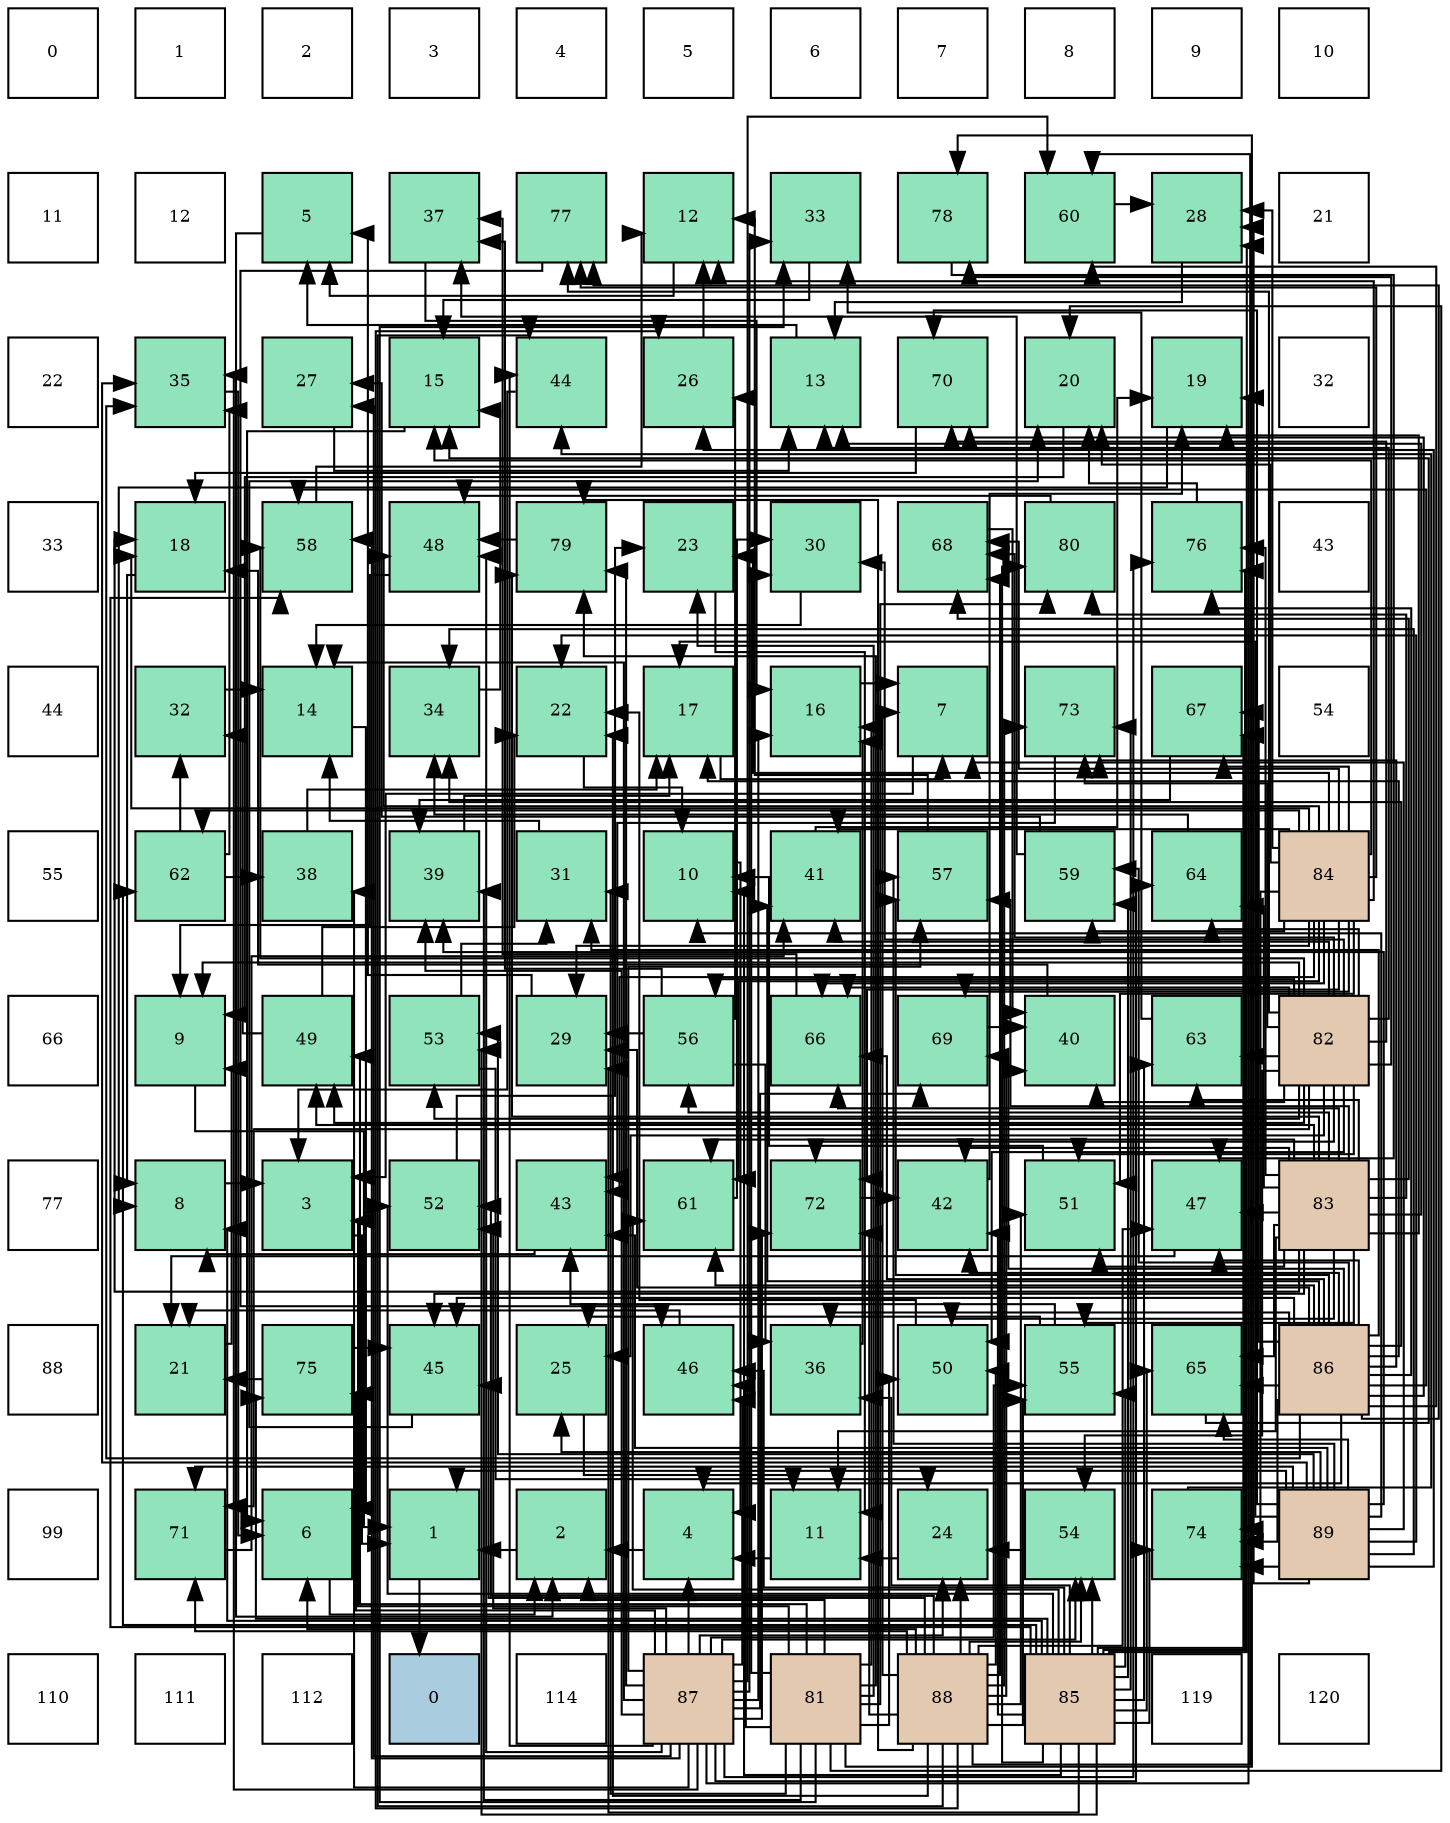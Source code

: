 digraph layout{
 rankdir=TB;
 splines=ortho;
 node [style=filled shape=square fixedsize=true width=0.6];
0[label="0", fontsize=8, fillcolor="#ffffff"];
1[label="1", fontsize=8, fillcolor="#ffffff"];
2[label="2", fontsize=8, fillcolor="#ffffff"];
3[label="3", fontsize=8, fillcolor="#ffffff"];
4[label="4", fontsize=8, fillcolor="#ffffff"];
5[label="5", fontsize=8, fillcolor="#ffffff"];
6[label="6", fontsize=8, fillcolor="#ffffff"];
7[label="7", fontsize=8, fillcolor="#ffffff"];
8[label="8", fontsize=8, fillcolor="#ffffff"];
9[label="9", fontsize=8, fillcolor="#ffffff"];
10[label="10", fontsize=8, fillcolor="#ffffff"];
11[label="11", fontsize=8, fillcolor="#ffffff"];
12[label="12", fontsize=8, fillcolor="#ffffff"];
13[label="5", fontsize=8, fillcolor="#91e3bb"];
14[label="37", fontsize=8, fillcolor="#91e3bb"];
15[label="77", fontsize=8, fillcolor="#91e3bb"];
16[label="12", fontsize=8, fillcolor="#91e3bb"];
17[label="33", fontsize=8, fillcolor="#91e3bb"];
18[label="78", fontsize=8, fillcolor="#91e3bb"];
19[label="60", fontsize=8, fillcolor="#91e3bb"];
20[label="28", fontsize=8, fillcolor="#91e3bb"];
21[label="21", fontsize=8, fillcolor="#ffffff"];
22[label="22", fontsize=8, fillcolor="#ffffff"];
23[label="35", fontsize=8, fillcolor="#91e3bb"];
24[label="27", fontsize=8, fillcolor="#91e3bb"];
25[label="15", fontsize=8, fillcolor="#91e3bb"];
26[label="44", fontsize=8, fillcolor="#91e3bb"];
27[label="26", fontsize=8, fillcolor="#91e3bb"];
28[label="13", fontsize=8, fillcolor="#91e3bb"];
29[label="70", fontsize=8, fillcolor="#91e3bb"];
30[label="20", fontsize=8, fillcolor="#91e3bb"];
31[label="19", fontsize=8, fillcolor="#91e3bb"];
32[label="32", fontsize=8, fillcolor="#ffffff"];
33[label="33", fontsize=8, fillcolor="#ffffff"];
34[label="18", fontsize=8, fillcolor="#91e3bb"];
35[label="58", fontsize=8, fillcolor="#91e3bb"];
36[label="48", fontsize=8, fillcolor="#91e3bb"];
37[label="79", fontsize=8, fillcolor="#91e3bb"];
38[label="23", fontsize=8, fillcolor="#91e3bb"];
39[label="30", fontsize=8, fillcolor="#91e3bb"];
40[label="68", fontsize=8, fillcolor="#91e3bb"];
41[label="80", fontsize=8, fillcolor="#91e3bb"];
42[label="76", fontsize=8, fillcolor="#91e3bb"];
43[label="43", fontsize=8, fillcolor="#ffffff"];
44[label="44", fontsize=8, fillcolor="#ffffff"];
45[label="32", fontsize=8, fillcolor="#91e3bb"];
46[label="14", fontsize=8, fillcolor="#91e3bb"];
47[label="34", fontsize=8, fillcolor="#91e3bb"];
48[label="22", fontsize=8, fillcolor="#91e3bb"];
49[label="17", fontsize=8, fillcolor="#91e3bb"];
50[label="16", fontsize=8, fillcolor="#91e3bb"];
51[label="7", fontsize=8, fillcolor="#91e3bb"];
52[label="73", fontsize=8, fillcolor="#91e3bb"];
53[label="67", fontsize=8, fillcolor="#91e3bb"];
54[label="54", fontsize=8, fillcolor="#ffffff"];
55[label="55", fontsize=8, fillcolor="#ffffff"];
56[label="62", fontsize=8, fillcolor="#91e3bb"];
57[label="38", fontsize=8, fillcolor="#91e3bb"];
58[label="39", fontsize=8, fillcolor="#91e3bb"];
59[label="31", fontsize=8, fillcolor="#91e3bb"];
60[label="10", fontsize=8, fillcolor="#91e3bb"];
61[label="41", fontsize=8, fillcolor="#91e3bb"];
62[label="57", fontsize=8, fillcolor="#91e3bb"];
63[label="59", fontsize=8, fillcolor="#91e3bb"];
64[label="64", fontsize=8, fillcolor="#91e3bb"];
65[label="84", fontsize=8, fillcolor="#e3c9af"];
66[label="66", fontsize=8, fillcolor="#ffffff"];
67[label="9", fontsize=8, fillcolor="#91e3bb"];
68[label="49", fontsize=8, fillcolor="#91e3bb"];
69[label="53", fontsize=8, fillcolor="#91e3bb"];
70[label="29", fontsize=8, fillcolor="#91e3bb"];
71[label="56", fontsize=8, fillcolor="#91e3bb"];
72[label="66", fontsize=8, fillcolor="#91e3bb"];
73[label="69", fontsize=8, fillcolor="#91e3bb"];
74[label="40", fontsize=8, fillcolor="#91e3bb"];
75[label="63", fontsize=8, fillcolor="#91e3bb"];
76[label="82", fontsize=8, fillcolor="#e3c9af"];
77[label="77", fontsize=8, fillcolor="#ffffff"];
78[label="8", fontsize=8, fillcolor="#91e3bb"];
79[label="3", fontsize=8, fillcolor="#91e3bb"];
80[label="52", fontsize=8, fillcolor="#91e3bb"];
81[label="43", fontsize=8, fillcolor="#91e3bb"];
82[label="61", fontsize=8, fillcolor="#91e3bb"];
83[label="72", fontsize=8, fillcolor="#91e3bb"];
84[label="42", fontsize=8, fillcolor="#91e3bb"];
85[label="51", fontsize=8, fillcolor="#91e3bb"];
86[label="47", fontsize=8, fillcolor="#91e3bb"];
87[label="83", fontsize=8, fillcolor="#e3c9af"];
88[label="88", fontsize=8, fillcolor="#ffffff"];
89[label="21", fontsize=8, fillcolor="#91e3bb"];
90[label="75", fontsize=8, fillcolor="#91e3bb"];
91[label="45", fontsize=8, fillcolor="#91e3bb"];
92[label="25", fontsize=8, fillcolor="#91e3bb"];
93[label="46", fontsize=8, fillcolor="#91e3bb"];
94[label="36", fontsize=8, fillcolor="#91e3bb"];
95[label="50", fontsize=8, fillcolor="#91e3bb"];
96[label="55", fontsize=8, fillcolor="#91e3bb"];
97[label="65", fontsize=8, fillcolor="#91e3bb"];
98[label="86", fontsize=8, fillcolor="#e3c9af"];
99[label="99", fontsize=8, fillcolor="#ffffff"];
100[label="71", fontsize=8, fillcolor="#91e3bb"];
101[label="6", fontsize=8, fillcolor="#91e3bb"];
102[label="1", fontsize=8, fillcolor="#91e3bb"];
103[label="2", fontsize=8, fillcolor="#91e3bb"];
104[label="4", fontsize=8, fillcolor="#91e3bb"];
105[label="11", fontsize=8, fillcolor="#91e3bb"];
106[label="24", fontsize=8, fillcolor="#91e3bb"];
107[label="54", fontsize=8, fillcolor="#91e3bb"];
108[label="74", fontsize=8, fillcolor="#91e3bb"];
109[label="89", fontsize=8, fillcolor="#e3c9af"];
110[label="110", fontsize=8, fillcolor="#ffffff"];
111[label="111", fontsize=8, fillcolor="#ffffff"];
112[label="112", fontsize=8, fillcolor="#ffffff"];
113[label="0", fontsize=8, fillcolor="#a9ccde"];
114[label="114", fontsize=8, fillcolor="#ffffff"];
115[label="87", fontsize=8, fillcolor="#e3c9af"];
116[label="81", fontsize=8, fillcolor="#e3c9af"];
117[label="88", fontsize=8, fillcolor="#e3c9af"];
118[label="85", fontsize=8, fillcolor="#e3c9af"];
119[label="119", fontsize=8, fillcolor="#ffffff"];
120[label="120", fontsize=8, fillcolor="#ffffff"];
edge [constraint=false, style=vis];102 -> 113;
103 -> 102;
79 -> 102;
104 -> 103;
13 -> 103;
101 -> 103;
51 -> 79;
78 -> 79;
67 -> 102;
60 -> 104;
105 -> 104;
16 -> 13;
28 -> 13;
46 -> 101;
25 -> 101;
50 -> 51;
49 -> 51;
34 -> 78;
31 -> 78;
30 -> 67;
89 -> 67;
48 -> 60;
38 -> 105;
106 -> 105;
92 -> 105;
27 -> 16;
24 -> 28;
20 -> 28;
70 -> 13;
39 -> 46;
59 -> 46;
45 -> 46;
17 -> 25;
47 -> 25;
23 -> 101;
94 -> 50;
14 -> 50;
57 -> 49;
58 -> 49;
74 -> 34;
61 -> 31;
84 -> 31;
81 -> 78;
26 -> 79;
91 -> 30;
93 -> 89;
86 -> 89;
36 -> 67;
68 -> 48;
68 -> 45;
95 -> 48;
85 -> 60;
80 -> 38;
69 -> 106;
69 -> 59;
107 -> 106;
96 -> 92;
96 -> 81;
71 -> 27;
71 -> 70;
71 -> 94;
71 -> 14;
62 -> 16;
35 -> 16;
63 -> 24;
63 -> 14;
19 -> 20;
82 -> 39;
56 -> 45;
56 -> 23;
56 -> 57;
75 -> 17;
64 -> 47;
97 -> 25;
72 -> 14;
53 -> 58;
40 -> 74;
73 -> 74;
29 -> 34;
100 -> 61;
83 -> 84;
52 -> 81;
108 -> 26;
90 -> 89;
90 -> 91;
42 -> 30;
15 -> 93;
18 -> 86;
37 -> 36;
41 -> 36;
116 -> 103;
116 -> 79;
116 -> 50;
116 -> 30;
116 -> 38;
116 -> 39;
116 -> 59;
116 -> 17;
116 -> 58;
116 -> 93;
116 -> 68;
116 -> 95;
116 -> 18;
116 -> 37;
116 -> 41;
76 -> 67;
76 -> 28;
76 -> 92;
76 -> 39;
76 -> 74;
76 -> 61;
76 -> 68;
76 -> 95;
76 -> 85;
76 -> 69;
76 -> 107;
76 -> 71;
76 -> 35;
76 -> 75;
76 -> 64;
76 -> 72;
76 -> 40;
76 -> 29;
76 -> 100;
76 -> 83;
76 -> 52;
76 -> 15;
76 -> 18;
87 -> 105;
87 -> 28;
87 -> 34;
87 -> 31;
87 -> 84;
87 -> 91;
87 -> 86;
87 -> 68;
87 -> 95;
87 -> 85;
87 -> 96;
87 -> 71;
87 -> 62;
87 -> 82;
87 -> 75;
87 -> 64;
87 -> 97;
87 -> 72;
87 -> 40;
87 -> 42;
87 -> 37;
87 -> 41;
65 -> 16;
65 -> 25;
65 -> 34;
65 -> 30;
65 -> 38;
65 -> 20;
65 -> 70;
65 -> 61;
65 -> 81;
65 -> 36;
65 -> 85;
65 -> 63;
65 -> 82;
65 -> 56;
65 -> 72;
65 -> 53;
65 -> 40;
65 -> 73;
65 -> 83;
65 -> 108;
65 -> 15;
118 -> 78;
118 -> 60;
118 -> 20;
118 -> 70;
118 -> 94;
118 -> 84;
118 -> 93;
118 -> 80;
118 -> 69;
118 -> 107;
118 -> 96;
118 -> 35;
118 -> 63;
118 -> 82;
118 -> 56;
118 -> 75;
118 -> 97;
118 -> 53;
118 -> 52;
118 -> 108;
118 -> 90;
118 -> 42;
118 -> 41;
98 -> 104;
98 -> 49;
98 -> 70;
98 -> 59;
98 -> 47;
98 -> 23;
98 -> 94;
98 -> 61;
98 -> 84;
98 -> 91;
98 -> 86;
98 -> 62;
98 -> 35;
98 -> 63;
98 -> 19;
98 -> 82;
98 -> 97;
98 -> 72;
98 -> 53;
98 -> 73;
98 -> 29;
98 -> 52;
98 -> 108;
98 -> 42;
98 -> 15;
115 -> 104;
115 -> 46;
115 -> 50;
115 -> 31;
115 -> 106;
115 -> 24;
115 -> 17;
115 -> 23;
115 -> 57;
115 -> 58;
115 -> 26;
115 -> 93;
115 -> 36;
115 -> 80;
115 -> 107;
115 -> 96;
115 -> 62;
115 -> 35;
115 -> 19;
115 -> 64;
115 -> 73;
115 -> 83;
115 -> 90;
115 -> 42;
115 -> 37;
117 -> 101;
117 -> 51;
117 -> 48;
117 -> 106;
117 -> 27;
117 -> 74;
117 -> 26;
117 -> 91;
117 -> 86;
117 -> 95;
117 -> 85;
117 -> 80;
117 -> 107;
117 -> 96;
117 -> 19;
117 -> 40;
117 -> 100;
117 -> 83;
117 -> 52;
117 -> 37;
109 -> 102;
109 -> 51;
109 -> 60;
109 -> 49;
109 -> 48;
109 -> 92;
109 -> 27;
109 -> 20;
109 -> 47;
109 -> 23;
109 -> 58;
109 -> 81;
109 -> 69;
109 -> 62;
109 -> 97;
109 -> 29;
109 -> 100;
109 -> 108;
edge [constraint=true, style=invis];
0 -> 11 -> 22 -> 33 -> 44 -> 55 -> 66 -> 77 -> 88 -> 99 -> 110;
1 -> 12 -> 23 -> 34 -> 45 -> 56 -> 67 -> 78 -> 89 -> 100 -> 111;
2 -> 13 -> 24 -> 35 -> 46 -> 57 -> 68 -> 79 -> 90 -> 101 -> 112;
3 -> 14 -> 25 -> 36 -> 47 -> 58 -> 69 -> 80 -> 91 -> 102 -> 113;
4 -> 15 -> 26 -> 37 -> 48 -> 59 -> 70 -> 81 -> 92 -> 103 -> 114;
5 -> 16 -> 27 -> 38 -> 49 -> 60 -> 71 -> 82 -> 93 -> 104 -> 115;
6 -> 17 -> 28 -> 39 -> 50 -> 61 -> 72 -> 83 -> 94 -> 105 -> 116;
7 -> 18 -> 29 -> 40 -> 51 -> 62 -> 73 -> 84 -> 95 -> 106 -> 117;
8 -> 19 -> 30 -> 41 -> 52 -> 63 -> 74 -> 85 -> 96 -> 107 -> 118;
9 -> 20 -> 31 -> 42 -> 53 -> 64 -> 75 -> 86 -> 97 -> 108 -> 119;
10 -> 21 -> 32 -> 43 -> 54 -> 65 -> 76 -> 87 -> 98 -> 109 -> 120;
rank = same {0 -> 1 -> 2 -> 3 -> 4 -> 5 -> 6 -> 7 -> 8 -> 9 -> 10};
rank = same {11 -> 12 -> 13 -> 14 -> 15 -> 16 -> 17 -> 18 -> 19 -> 20 -> 21};
rank = same {22 -> 23 -> 24 -> 25 -> 26 -> 27 -> 28 -> 29 -> 30 -> 31 -> 32};
rank = same {33 -> 34 -> 35 -> 36 -> 37 -> 38 -> 39 -> 40 -> 41 -> 42 -> 43};
rank = same {44 -> 45 -> 46 -> 47 -> 48 -> 49 -> 50 -> 51 -> 52 -> 53 -> 54};
rank = same {55 -> 56 -> 57 -> 58 -> 59 -> 60 -> 61 -> 62 -> 63 -> 64 -> 65};
rank = same {66 -> 67 -> 68 -> 69 -> 70 -> 71 -> 72 -> 73 -> 74 -> 75 -> 76};
rank = same {77 -> 78 -> 79 -> 80 -> 81 -> 82 -> 83 -> 84 -> 85 -> 86 -> 87};
rank = same {88 -> 89 -> 90 -> 91 -> 92 -> 93 -> 94 -> 95 -> 96 -> 97 -> 98};
rank = same {99 -> 100 -> 101 -> 102 -> 103 -> 104 -> 105 -> 106 -> 107 -> 108 -> 109};
rank = same {110 -> 111 -> 112 -> 113 -> 114 -> 115 -> 116 -> 117 -> 118 -> 119 -> 120};
}